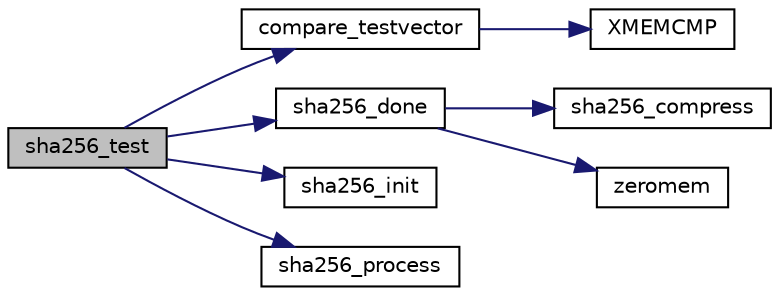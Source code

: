 digraph "sha256_test"
{
 // LATEX_PDF_SIZE
  edge [fontname="Helvetica",fontsize="10",labelfontname="Helvetica",labelfontsize="10"];
  node [fontname="Helvetica",fontsize="10",shape=record];
  rankdir="LR";
  Node59 [label="sha256_test",height=0.2,width=0.4,color="black", fillcolor="grey75", style="filled", fontcolor="black",tooltip="Self-test the hash."];
  Node59 -> Node60 [color="midnightblue",fontsize="10",style="solid",fontname="Helvetica"];
  Node60 [label="compare_testvector",height=0.2,width=0.4,color="black", fillcolor="white", style="filled",URL="$tomcrypt__misc_8h.html#a7764a7f27897c6182335752df00b5f8e",tooltip="Compare two test-vectors."];
  Node60 -> Node61 [color="midnightblue",fontsize="10",style="solid",fontname="Helvetica"];
  Node61 [label="XMEMCMP",height=0.2,width=0.4,color="black", fillcolor="white", style="filled",URL="$tomcrypt__cfg_8h.html#a372b974ec0ac07abcd55297554fe540f",tooltip=" "];
  Node59 -> Node62 [color="midnightblue",fontsize="10",style="solid",fontname="Helvetica"];
  Node62 [label="sha256_done",height=0.2,width=0.4,color="black", fillcolor="white", style="filled",URL="$sha256_8c.html#a53db56f3eb9f35c59b134533be31c301",tooltip="Terminate the hash to get the digest."];
  Node62 -> Node63 [color="midnightblue",fontsize="10",style="solid",fontname="Helvetica"];
  Node63 [label="sha256_compress",height=0.2,width=0.4,color="black", fillcolor="white", style="filled",URL="$sha256_8c.html#ac87e8a7c22810735390e70611006bfe5",tooltip=" "];
  Node62 -> Node64 [color="midnightblue",fontsize="10",style="solid",fontname="Helvetica"];
  Node64 [label="zeromem",height=0.2,width=0.4,color="black", fillcolor="white", style="filled",URL="$tomcrypt__misc_8h.html#a63b6e188713790263bfd3612fe8b398f",tooltip="Zero a block of memory."];
  Node59 -> Node65 [color="midnightblue",fontsize="10",style="solid",fontname="Helvetica"];
  Node65 [label="sha256_init",height=0.2,width=0.4,color="black", fillcolor="white", style="filled",URL="$sha256_8c.html#a6290ad544b02c822c2ca6c30b8d1ee07",tooltip="Initialize the hash state."];
  Node59 -> Node66 [color="midnightblue",fontsize="10",style="solid",fontname="Helvetica"];
  Node66 [label="sha256_process",height=0.2,width=0.4,color="black", fillcolor="white", style="filled",URL="$sha256_8c.html#a8b983a80c9edd5d997a3937963ae7856",tooltip="Process a block of memory though the hash."];
}
